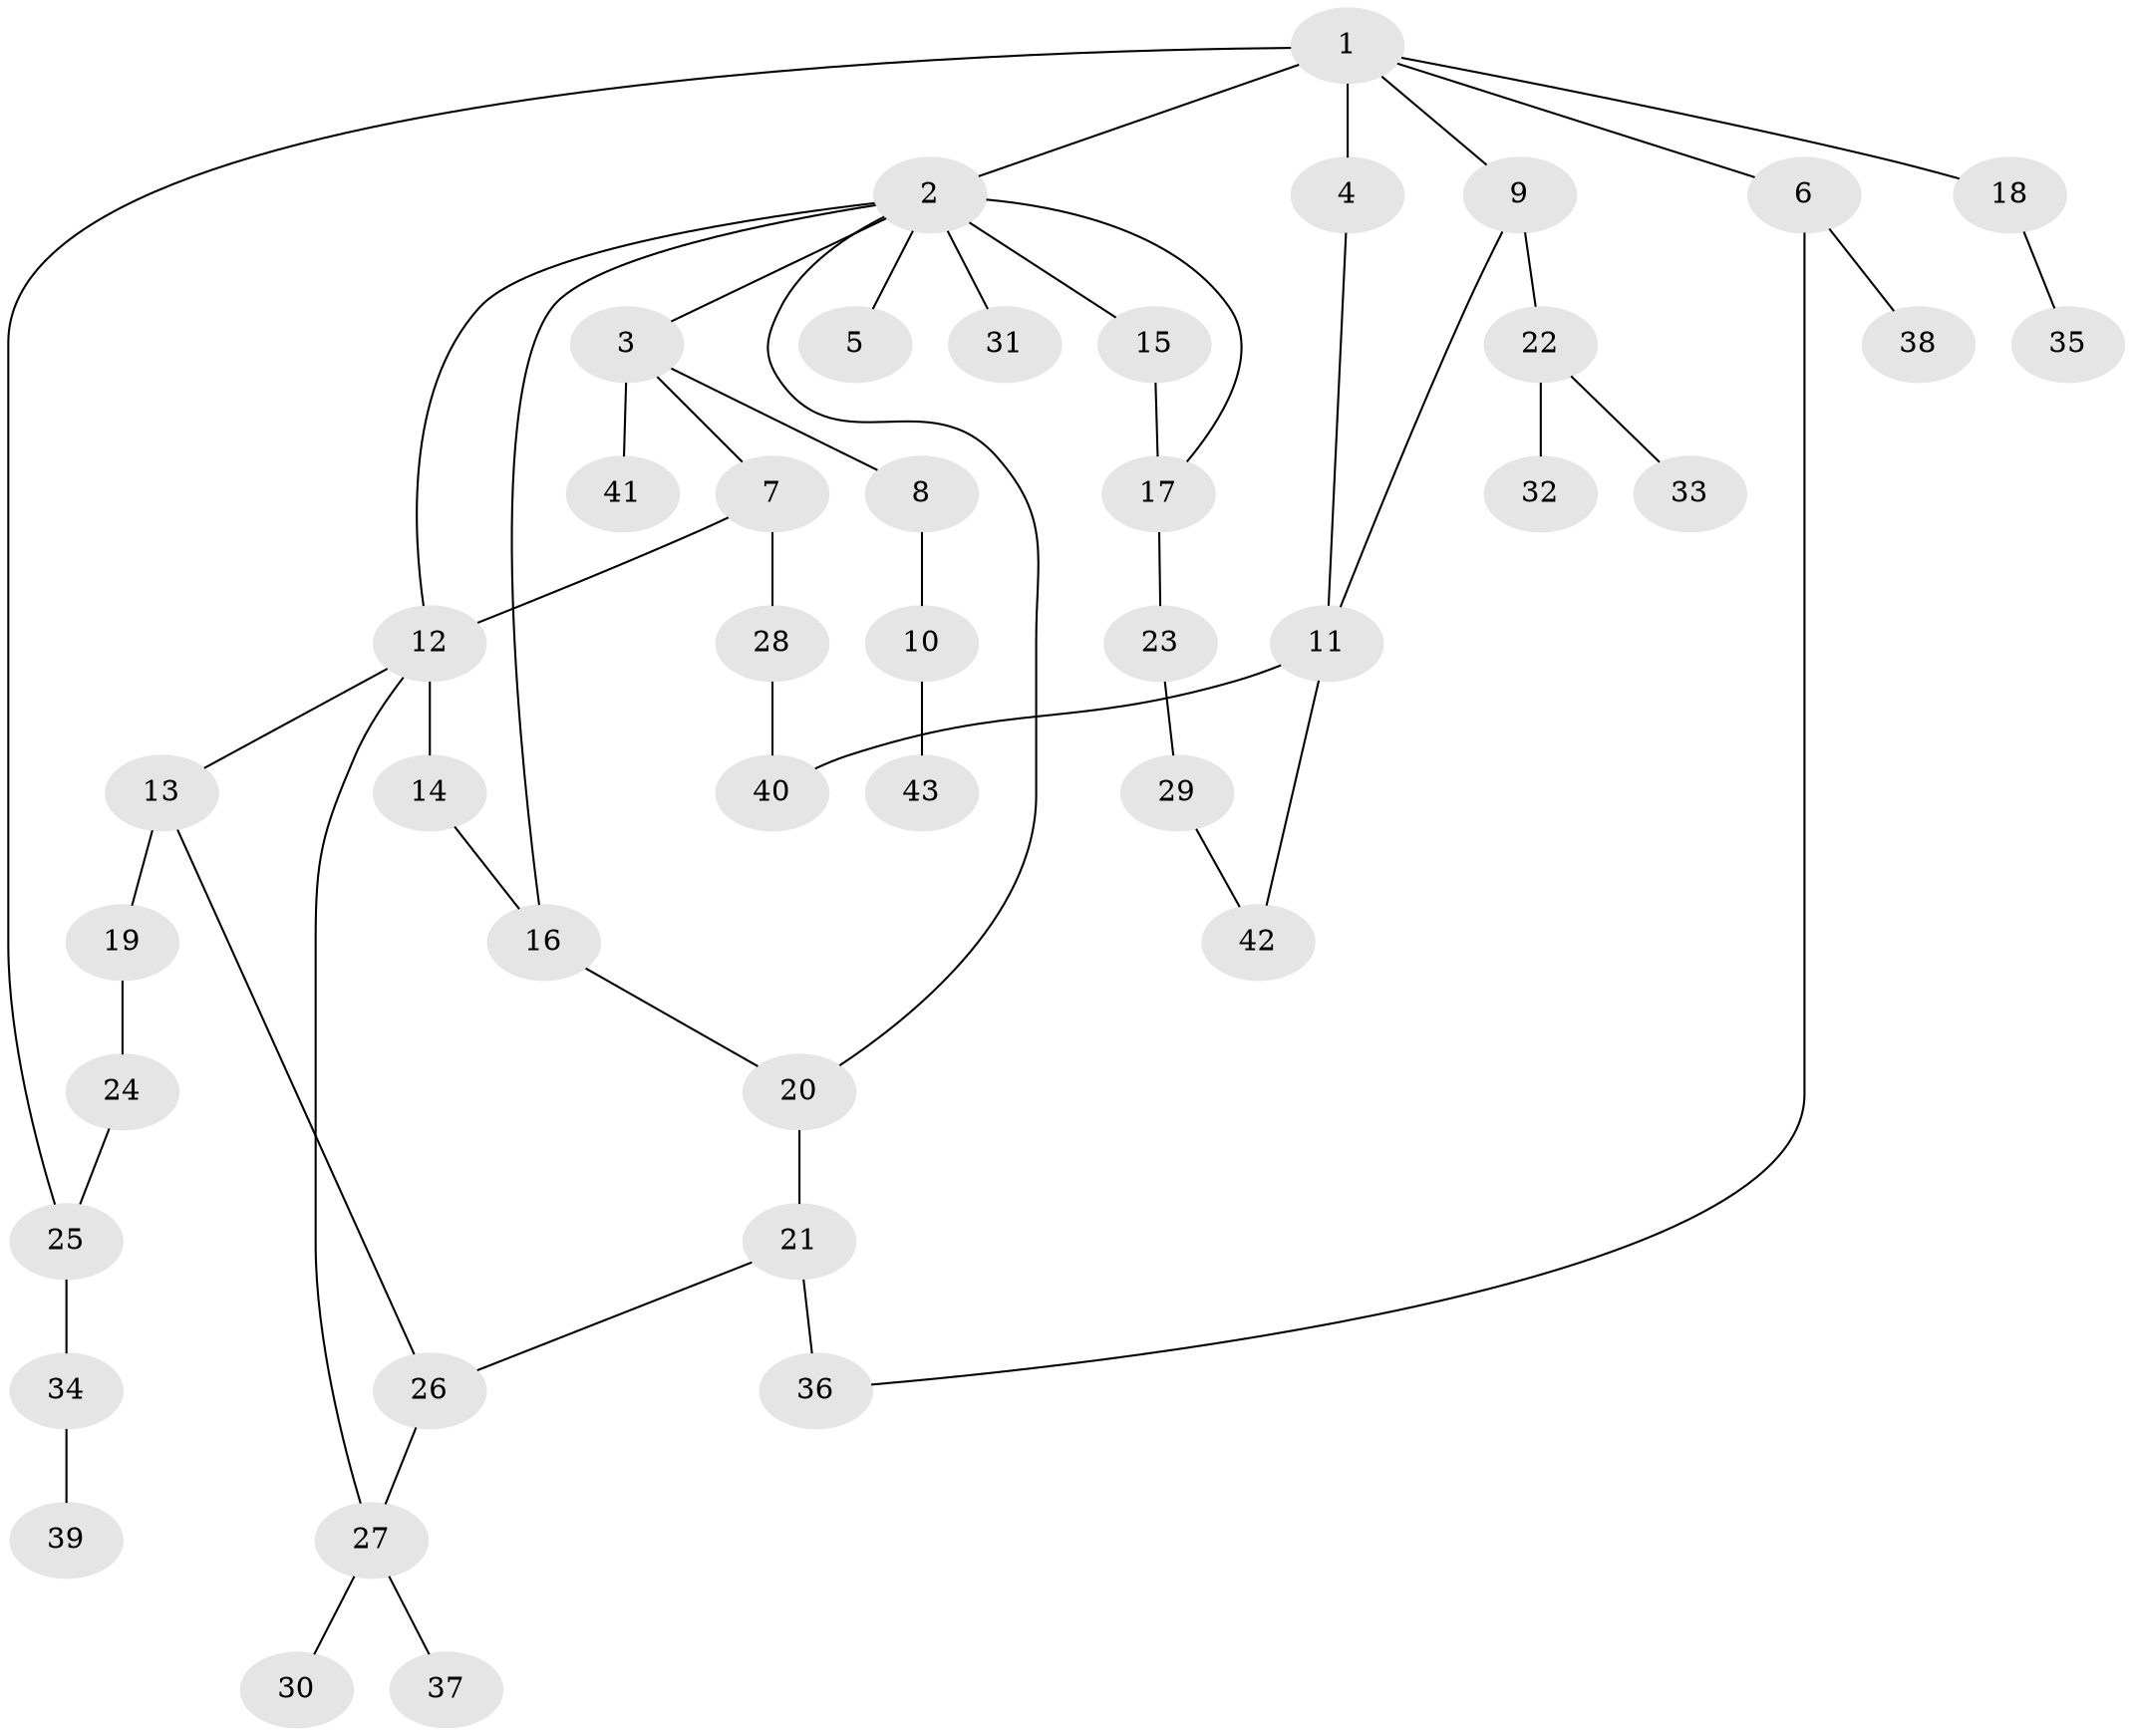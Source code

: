 // original degree distribution, {8: 0.023255813953488372, 5: 0.046511627906976744, 3: 0.1511627906976744, 2: 0.32558139534883723, 4: 0.08139534883720931, 6: 0.011627906976744186, 1: 0.36046511627906974}
// Generated by graph-tools (version 1.1) at 2025/34/03/09/25 02:34:14]
// undirected, 43 vertices, 53 edges
graph export_dot {
graph [start="1"]
  node [color=gray90,style=filled];
  1;
  2;
  3;
  4;
  5;
  6;
  7;
  8;
  9;
  10;
  11;
  12;
  13;
  14;
  15;
  16;
  17;
  18;
  19;
  20;
  21;
  22;
  23;
  24;
  25;
  26;
  27;
  28;
  29;
  30;
  31;
  32;
  33;
  34;
  35;
  36;
  37;
  38;
  39;
  40;
  41;
  42;
  43;
  1 -- 2 [weight=2.0];
  1 -- 4 [weight=1.0];
  1 -- 6 [weight=1.0];
  1 -- 9 [weight=1.0];
  1 -- 18 [weight=1.0];
  1 -- 25 [weight=1.0];
  2 -- 3 [weight=1.0];
  2 -- 5 [weight=1.0];
  2 -- 12 [weight=1.0];
  2 -- 15 [weight=1.0];
  2 -- 16 [weight=1.0];
  2 -- 17 [weight=1.0];
  2 -- 20 [weight=1.0];
  2 -- 31 [weight=1.0];
  3 -- 7 [weight=1.0];
  3 -- 8 [weight=1.0];
  3 -- 41 [weight=1.0];
  4 -- 11 [weight=1.0];
  6 -- 36 [weight=1.0];
  6 -- 38 [weight=1.0];
  7 -- 12 [weight=1.0];
  7 -- 28 [weight=1.0];
  8 -- 10 [weight=4.0];
  9 -- 11 [weight=1.0];
  9 -- 22 [weight=2.0];
  10 -- 43 [weight=1.0];
  11 -- 40 [weight=1.0];
  11 -- 42 [weight=1.0];
  12 -- 13 [weight=1.0];
  12 -- 14 [weight=3.0];
  12 -- 27 [weight=1.0];
  13 -- 19 [weight=2.0];
  13 -- 26 [weight=1.0];
  14 -- 16 [weight=1.0];
  15 -- 17 [weight=2.0];
  16 -- 20 [weight=1.0];
  17 -- 23 [weight=1.0];
  18 -- 35 [weight=1.0];
  19 -- 24 [weight=1.0];
  20 -- 21 [weight=1.0];
  21 -- 26 [weight=1.0];
  21 -- 36 [weight=1.0];
  22 -- 32 [weight=1.0];
  22 -- 33 [weight=1.0];
  23 -- 29 [weight=1.0];
  24 -- 25 [weight=1.0];
  25 -- 34 [weight=3.0];
  26 -- 27 [weight=1.0];
  27 -- 30 [weight=1.0];
  27 -- 37 [weight=1.0];
  28 -- 40 [weight=1.0];
  29 -- 42 [weight=1.0];
  34 -- 39 [weight=1.0];
}
